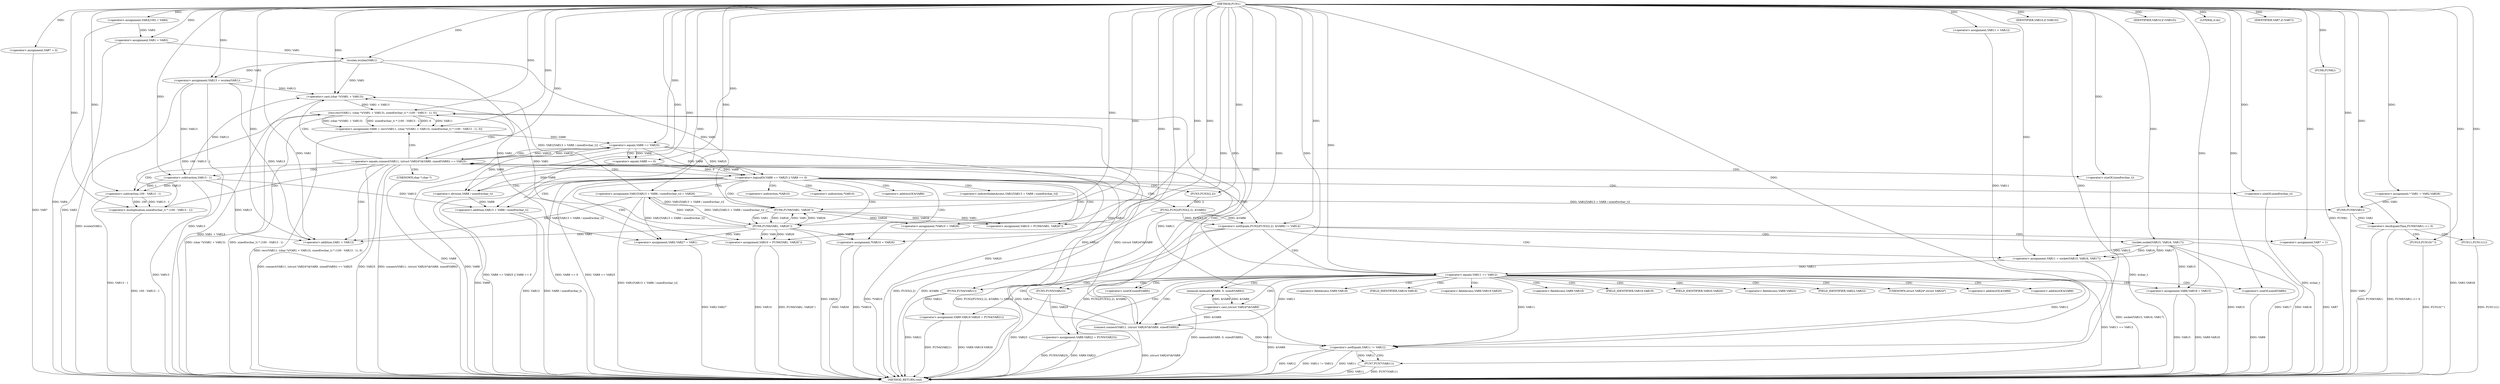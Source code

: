 digraph FUN1 {  
"1000100" [label = "(METHOD,FUN1)" ]
"1000291" [label = "(METHOD_RETURN,void)" ]
"1000105" [label = "(<operator>.assignment,VAR3[100] = VAR4)" ]
"1000108" [label = "(<operator>.assignment,VAR1 = VAR3)" ]
"1000114" [label = "(<operator>.assignment,VAR7 = 0)" ]
"1000121" [label = "(<operator>.assignment,VAR11 = VAR12)" ]
"1000125" [label = "(<operator>.assignment,VAR13 = wcslen(VAR1))" ]
"1000127" [label = "(wcslen,wcslen(VAR1))" ]
"1000132" [label = "(<operator>.notEquals,FUN2(FUN3(2,2), &VAR6) != VAR14)" ]
"1000133" [label = "(FUN2,FUN2(FUN3(2,2), &VAR6))" ]
"1000134" [label = "(FUN3,FUN3(2,2))" ]
"1000142" [label = "(<operator>.assignment,VAR7 = 1)" ]
"1000145" [label = "(<operator>.assignment,VAR11 = socket(VAR15, VAR16, VAR17))" ]
"1000147" [label = "(socket,socket(VAR15, VAR16, VAR17))" ]
"1000152" [label = "(<operator>.equals,VAR11 == VAR12)" ]
"1000157" [label = "(memset,memset(&VAR9, 0, sizeof(VAR9)))" ]
"1000161" [label = "(<operator>.sizeOf,sizeof(VAR9))" ]
"1000163" [label = "(<operator>.assignment,VAR9.VAR18 = VAR15)" ]
"1000168" [label = "(<operator>.assignment,VAR9.VAR19.VAR20 = FUN4(VAR21))" ]
"1000174" [label = "(FUN4,FUN4(VAR21))" ]
"1000176" [label = "(<operator>.assignment,VAR9.VAR22 = FUN5(VAR23))" ]
"1000180" [label = "(FUN5,FUN5(VAR23))" ]
"1000183" [label = "(<operator>.equals,connect(VAR11, (struct VAR24*)&VAR9, sizeof(VAR9)) == VAR25)" ]
"1000184" [label = "(connect,connect(VAR11, (struct VAR24*)&VAR9, sizeof(VAR9)))" ]
"1000186" [label = "(<operator>.cast,(struct VAR24*)&VAR9)" ]
"1000190" [label = "(<operator>.sizeOf,sizeof(VAR9))" ]
"1000195" [label = "(<operator>.assignment,VAR8 = recv(VAR11, (char *)(VAR1 + VAR13), sizeof(wchar_t) * (100 - VAR13 - 1), 0))" ]
"1000197" [label = "(recv,recv(VAR11, (char *)(VAR1 + VAR13), sizeof(wchar_t) * (100 - VAR13 - 1), 0))" ]
"1000199" [label = "(<operator>.cast,(char *)(VAR1 + VAR13))" ]
"1000201" [label = "(<operator>.addition,VAR1 + VAR13)" ]
"1000204" [label = "(<operator>.multiplication,sizeof(wchar_t) * (100 - VAR13 - 1))" ]
"1000205" [label = "(<operator>.sizeOf,sizeof(wchar_t))" ]
"1000207" [label = "(<operator>.subtraction,100 - VAR13 - 1)" ]
"1000209" [label = "(<operator>.subtraction,VAR13 - 1)" ]
"1000214" [label = "(<operator>.logicalOr,VAR8 == VAR25 || VAR8 == 0)" ]
"1000215" [label = "(<operator>.equals,VAR8 == VAR25)" ]
"1000218" [label = "(<operator>.equals,VAR8 == 0)" ]
"1000223" [label = "(<operator>.assignment,VAR1[VAR13 + VAR8 / sizeof(wchar_t)] = VAR26)" ]
"1000226" [label = "(<operator>.addition,VAR13 + VAR8 / sizeof(wchar_t))" ]
"1000228" [label = "(<operator>.division,VAR8 / sizeof(wchar_t))" ]
"1000230" [label = "(<operator>.sizeOf,sizeof(wchar_t))" ]
"1000233" [label = "(<operator>.assignment,VAR10 = FUN6(VAR1, VAR26''))" ]
"1000235" [label = "(FUN6,FUN6(VAR1, VAR26''))" ]
"1000239" [label = "(IDENTIFIER,VAR10,if (VAR10))" ]
"1000241" [label = "(<operator>.assignment,*VAR10 = VAR26)" ]
"1000245" [label = "(<operator>.assignment,VAR10 = FUN6(VAR1, VAR26''))" ]
"1000247" [label = "(FUN6,FUN6(VAR1, VAR26''))" ]
"1000251" [label = "(IDENTIFIER,VAR10,if (VAR10))" ]
"1000253" [label = "(<operator>.assignment,*VAR10 = VAR26)" ]
"1000257" [label = "(LITERAL,0,do)" ]
"1000259" [label = "(<operator>.notEquals,VAR11 != VAR12)" ]
"1000263" [label = "(FUN7,FUN7(VAR11))" ]
"1000266" [label = "(IDENTIFIER,VAR7,if (VAR7))" ]
"1000268" [label = "(FUN8,FUN8())" ]
"1000269" [label = "(<operator>.assignment,VAR2.VAR27 = VAR1)" ]
"1000276" [label = "(<operator>.assignment,* VAR1 = VAR2.VAR28)" ]
"1000282" [label = "(<operator>.lessEqualsThan,FUN9(VAR1) <= 0)" ]
"1000283" [label = "(FUN9,FUN9(VAR1))" ]
"1000287" [label = "(FUN10,FUN10(\"\"))" ]
"1000289" [label = "(FUN11,FUN11(1))" ]
"1000137" [label = "(<operator>.addressOf,&VAR6)" ]
"1000158" [label = "(<operator>.addressOf,&VAR9)" ]
"1000164" [label = "(<operator>.fieldAccess,VAR9.VAR18)" ]
"1000166" [label = "(FIELD_IDENTIFIER,VAR18,VAR18)" ]
"1000169" [label = "(<operator>.fieldAccess,VAR9.VAR19.VAR20)" ]
"1000170" [label = "(<operator>.fieldAccess,VAR9.VAR19)" ]
"1000172" [label = "(FIELD_IDENTIFIER,VAR19,VAR19)" ]
"1000173" [label = "(FIELD_IDENTIFIER,VAR20,VAR20)" ]
"1000177" [label = "(<operator>.fieldAccess,VAR9.VAR22)" ]
"1000179" [label = "(FIELD_IDENTIFIER,VAR22,VAR22)" ]
"1000187" [label = "(UNKNOWN,struct VAR24*,struct VAR24*)" ]
"1000188" [label = "(<operator>.addressOf,&VAR9)" ]
"1000200" [label = "(UNKNOWN,char *,char *)" ]
"1000224" [label = "(<operator>.indirectIndexAccess,VAR1[VAR13 + VAR8 / sizeof(wchar_t)])" ]
"1000242" [label = "(<operator>.indirection,*VAR10)" ]
"1000254" [label = "(<operator>.indirection,*VAR10)" ]
  "1000180" -> "1000291"  [ label = "DDG: VAR23"] 
  "1000108" -> "1000291"  [ label = "DDG: VAR3"] 
  "1000259" -> "1000291"  [ label = "DDG: VAR12"] 
  "1000259" -> "1000291"  [ label = "DDG: VAR11 != VAR12"] 
  "1000186" -> "1000291"  [ label = "DDG: &VAR9"] 
  "1000163" -> "1000291"  [ label = "DDG: VAR9.VAR18"] 
  "1000259" -> "1000291"  [ label = "DDG: VAR11"] 
  "1000184" -> "1000291"  [ label = "DDG: (struct VAR24*)&VAR9"] 
  "1000125" -> "1000291"  [ label = "DDG: VAR13"] 
  "1000199" -> "1000291"  [ label = "DDG: VAR1 + VAR13"] 
  "1000226" -> "1000291"  [ label = "DDG: VAR13"] 
  "1000207" -> "1000291"  [ label = "DDG: VAR13 - 1"] 
  "1000282" -> "1000291"  [ label = "DDG: FUN9(VAR1) <= 0"] 
  "1000283" -> "1000291"  [ label = "DDG: VAR1"] 
  "1000209" -> "1000291"  [ label = "DDG: VAR13"] 
  "1000105" -> "1000291"  [ label = "DDG: VAR4"] 
  "1000168" -> "1000291"  [ label = "DDG: VAR9.VAR19.VAR20"] 
  "1000215" -> "1000291"  [ label = "DDG: VAR8"] 
  "1000157" -> "1000291"  [ label = "DDG: memset(&VAR9, 0, sizeof(VAR9))"] 
  "1000287" -> "1000291"  [ label = "DDG: FUN10(\"\")"] 
  "1000218" -> "1000291"  [ label = "DDG: VAR8"] 
  "1000215" -> "1000291"  [ label = "DDG: VAR25"] 
  "1000226" -> "1000291"  [ label = "DDG: VAR8 / sizeof(wchar_t)"] 
  "1000214" -> "1000291"  [ label = "DDG: VAR8 == VAR25 || VAR8 == 0"] 
  "1000253" -> "1000291"  [ label = "DDG: *VAR10"] 
  "1000205" -> "1000291"  [ label = "DDG: wchar_t"] 
  "1000132" -> "1000291"  [ label = "DDG: FUN2(FUN3(2,2), &VAR6) != VAR14"] 
  "1000132" -> "1000291"  [ label = "DDG: VAR14"] 
  "1000183" -> "1000291"  [ label = "DDG: connect(VAR11, (struct VAR24*)&VAR9, sizeof(VAR9))"] 
  "1000152" -> "1000291"  [ label = "DDG: VAR11 == VAR12"] 
  "1000268" -> "1000291"  [ label = "DDG: FUN8()"] 
  "1000228" -> "1000291"  [ label = "DDG: VAR8"] 
  "1000163" -> "1000291"  [ label = "DDG: VAR15"] 
  "1000289" -> "1000291"  [ label = "DDG: FUN11(1)"] 
  "1000133" -> "1000291"  [ label = "DDG: FUN3(2,2)"] 
  "1000190" -> "1000291"  [ label = "DDG: VAR9"] 
  "1000114" -> "1000291"  [ label = "DDG: VAR7"] 
  "1000263" -> "1000291"  [ label = "DDG: FUN7(VAR11)"] 
  "1000176" -> "1000291"  [ label = "DDG: FUN5(VAR23)"] 
  "1000263" -> "1000291"  [ label = "DDG: VAR11"] 
  "1000214" -> "1000291"  [ label = "DDG: VAR8 == 0"] 
  "1000147" -> "1000291"  [ label = "DDG: VAR16"] 
  "1000147" -> "1000291"  [ label = "DDG: VAR15"] 
  "1000204" -> "1000291"  [ label = "DDG: 100 - VAR13 - 1"] 
  "1000125" -> "1000291"  [ label = "DDG: wcslen(VAR1)"] 
  "1000230" -> "1000291"  [ label = "DDG: wchar_t"] 
  "1000276" -> "1000291"  [ label = "DDG: VAR2.VAR28"] 
  "1000132" -> "1000291"  [ label = "DDG: FUN2(FUN3(2,2), &VAR6)"] 
  "1000195" -> "1000291"  [ label = "DDG: recv(VAR11, (char *)(VAR1 + VAR13), sizeof(wchar_t) * (100 - VAR13 - 1), 0)"] 
  "1000197" -> "1000291"  [ label = "DDG: (char *)(VAR1 + VAR13)"] 
  "1000241" -> "1000291"  [ label = "DDG: *VAR10"] 
  "1000142" -> "1000291"  [ label = "DDG: VAR7"] 
  "1000214" -> "1000291"  [ label = "DDG: VAR8 == VAR25"] 
  "1000176" -> "1000291"  [ label = "DDG: VAR9.VAR22"] 
  "1000269" -> "1000291"  [ label = "DDG: VAR2.VAR27"] 
  "1000147" -> "1000291"  [ label = "DDG: VAR17"] 
  "1000253" -> "1000291"  [ label = "DDG: VAR26"] 
  "1000245" -> "1000291"  [ label = "DDG: VAR10"] 
  "1000282" -> "1000291"  [ label = "DDG: FUN9(VAR1)"] 
  "1000145" -> "1000291"  [ label = "DDG: socket(VAR15, VAR16, VAR17)"] 
  "1000183" -> "1000291"  [ label = "DDG: connect(VAR11, (struct VAR24*)&VAR9, sizeof(VAR9)) == VAR25"] 
  "1000183" -> "1000291"  [ label = "DDG: VAR25"] 
  "1000168" -> "1000291"  [ label = "DDG: FUN4(VAR21)"] 
  "1000133" -> "1000291"  [ label = "DDG: &VAR6"] 
  "1000174" -> "1000291"  [ label = "DDG: VAR21"] 
  "1000245" -> "1000291"  [ label = "DDG: FUN6(VAR1, VAR26'')"] 
  "1000247" -> "1000291"  [ label = "DDG: VAR26"] 
  "1000223" -> "1000291"  [ label = "DDG: VAR1[VAR13 + VAR8 / sizeof(wchar_t)]"] 
  "1000197" -> "1000291"  [ label = "DDG: sizeof(wchar_t) * (100 - VAR13 - 1)"] 
  "1000100" -> "1000105"  [ label = "DDG: "] 
  "1000105" -> "1000108"  [ label = "DDG: VAR3"] 
  "1000100" -> "1000108"  [ label = "DDG: "] 
  "1000100" -> "1000114"  [ label = "DDG: "] 
  "1000100" -> "1000121"  [ label = "DDG: "] 
  "1000127" -> "1000125"  [ label = "DDG: VAR1"] 
  "1000100" -> "1000125"  [ label = "DDG: "] 
  "1000108" -> "1000127"  [ label = "DDG: VAR1"] 
  "1000100" -> "1000127"  [ label = "DDG: "] 
  "1000133" -> "1000132"  [ label = "DDG: FUN3(2,2)"] 
  "1000133" -> "1000132"  [ label = "DDG: &VAR6"] 
  "1000134" -> "1000133"  [ label = "DDG: 2"] 
  "1000100" -> "1000134"  [ label = "DDG: "] 
  "1000100" -> "1000132"  [ label = "DDG: "] 
  "1000100" -> "1000142"  [ label = "DDG: "] 
  "1000147" -> "1000145"  [ label = "DDG: VAR15"] 
  "1000147" -> "1000145"  [ label = "DDG: VAR16"] 
  "1000147" -> "1000145"  [ label = "DDG: VAR17"] 
  "1000100" -> "1000145"  [ label = "DDG: "] 
  "1000100" -> "1000147"  [ label = "DDG: "] 
  "1000145" -> "1000152"  [ label = "DDG: VAR11"] 
  "1000100" -> "1000152"  [ label = "DDG: "] 
  "1000186" -> "1000157"  [ label = "DDG: &VAR9"] 
  "1000100" -> "1000157"  [ label = "DDG: "] 
  "1000100" -> "1000161"  [ label = "DDG: "] 
  "1000147" -> "1000163"  [ label = "DDG: VAR15"] 
  "1000100" -> "1000163"  [ label = "DDG: "] 
  "1000174" -> "1000168"  [ label = "DDG: VAR21"] 
  "1000100" -> "1000174"  [ label = "DDG: "] 
  "1000180" -> "1000176"  [ label = "DDG: VAR23"] 
  "1000100" -> "1000180"  [ label = "DDG: "] 
  "1000184" -> "1000183"  [ label = "DDG: VAR11"] 
  "1000184" -> "1000183"  [ label = "DDG: (struct VAR24*)&VAR9"] 
  "1000152" -> "1000184"  [ label = "DDG: VAR11"] 
  "1000100" -> "1000184"  [ label = "DDG: "] 
  "1000186" -> "1000184"  [ label = "DDG: &VAR9"] 
  "1000157" -> "1000186"  [ label = "DDG: &VAR9"] 
  "1000100" -> "1000190"  [ label = "DDG: "] 
  "1000215" -> "1000183"  [ label = "DDG: VAR25"] 
  "1000100" -> "1000183"  [ label = "DDG: "] 
  "1000197" -> "1000195"  [ label = "DDG: VAR11"] 
  "1000197" -> "1000195"  [ label = "DDG: (char *)(VAR1 + VAR13)"] 
  "1000197" -> "1000195"  [ label = "DDG: sizeof(wchar_t) * (100 - VAR13 - 1)"] 
  "1000197" -> "1000195"  [ label = "DDG: 0"] 
  "1000100" -> "1000195"  [ label = "DDG: "] 
  "1000184" -> "1000197"  [ label = "DDG: VAR11"] 
  "1000100" -> "1000197"  [ label = "DDG: "] 
  "1000199" -> "1000197"  [ label = "DDG: VAR1 + VAR13"] 
  "1000247" -> "1000199"  [ label = "DDG: VAR1"] 
  "1000127" -> "1000199"  [ label = "DDG: VAR1"] 
  "1000223" -> "1000199"  [ label = "DDG: VAR1[VAR13 + VAR8 / sizeof(wchar_t)]"] 
  "1000100" -> "1000199"  [ label = "DDG: "] 
  "1000125" -> "1000199"  [ label = "DDG: VAR13"] 
  "1000209" -> "1000199"  [ label = "DDG: VAR13"] 
  "1000247" -> "1000201"  [ label = "DDG: VAR1"] 
  "1000127" -> "1000201"  [ label = "DDG: VAR1"] 
  "1000223" -> "1000201"  [ label = "DDG: VAR1[VAR13 + VAR8 / sizeof(wchar_t)]"] 
  "1000100" -> "1000201"  [ label = "DDG: "] 
  "1000125" -> "1000201"  [ label = "DDG: VAR13"] 
  "1000209" -> "1000201"  [ label = "DDG: VAR13"] 
  "1000204" -> "1000197"  [ label = "DDG: 100 - VAR13 - 1"] 
  "1000100" -> "1000204"  [ label = "DDG: "] 
  "1000100" -> "1000205"  [ label = "DDG: "] 
  "1000207" -> "1000204"  [ label = "DDG: 100"] 
  "1000207" -> "1000204"  [ label = "DDG: VAR13 - 1"] 
  "1000100" -> "1000207"  [ label = "DDG: "] 
  "1000209" -> "1000207"  [ label = "DDG: VAR13"] 
  "1000209" -> "1000207"  [ label = "DDG: 1"] 
  "1000100" -> "1000209"  [ label = "DDG: "] 
  "1000125" -> "1000209"  [ label = "DDG: VAR13"] 
  "1000215" -> "1000214"  [ label = "DDG: VAR8"] 
  "1000215" -> "1000214"  [ label = "DDG: VAR25"] 
  "1000195" -> "1000215"  [ label = "DDG: VAR8"] 
  "1000100" -> "1000215"  [ label = "DDG: "] 
  "1000183" -> "1000215"  [ label = "DDG: VAR25"] 
  "1000218" -> "1000214"  [ label = "DDG: VAR8"] 
  "1000218" -> "1000214"  [ label = "DDG: 0"] 
  "1000215" -> "1000218"  [ label = "DDG: VAR8"] 
  "1000100" -> "1000218"  [ label = "DDG: "] 
  "1000247" -> "1000223"  [ label = "DDG: VAR26"] 
  "1000100" -> "1000223"  [ label = "DDG: "] 
  "1000209" -> "1000226"  [ label = "DDG: VAR13"] 
  "1000100" -> "1000226"  [ label = "DDG: "] 
  "1000228" -> "1000226"  [ label = "DDG: VAR8"] 
  "1000215" -> "1000228"  [ label = "DDG: VAR8"] 
  "1000218" -> "1000228"  [ label = "DDG: VAR8"] 
  "1000100" -> "1000228"  [ label = "DDG: "] 
  "1000100" -> "1000230"  [ label = "DDG: "] 
  "1000235" -> "1000233"  [ label = "DDG: VAR1"] 
  "1000235" -> "1000233"  [ label = "DDG: VAR26"] 
  "1000100" -> "1000233"  [ label = "DDG: "] 
  "1000223" -> "1000235"  [ label = "DDG: VAR1[VAR13 + VAR8 / sizeof(wchar_t)]"] 
  "1000100" -> "1000235"  [ label = "DDG: "] 
  "1000247" -> "1000235"  [ label = "DDG: VAR1"] 
  "1000127" -> "1000235"  [ label = "DDG: VAR1"] 
  "1000247" -> "1000235"  [ label = "DDG: VAR26"] 
  "1000100" -> "1000239"  [ label = "DDG: "] 
  "1000235" -> "1000241"  [ label = "DDG: VAR26"] 
  "1000100" -> "1000241"  [ label = "DDG: "] 
  "1000247" -> "1000245"  [ label = "DDG: VAR1"] 
  "1000247" -> "1000245"  [ label = "DDG: VAR26"] 
  "1000100" -> "1000245"  [ label = "DDG: "] 
  "1000235" -> "1000247"  [ label = "DDG: VAR1"] 
  "1000223" -> "1000247"  [ label = "DDG: VAR1[VAR13 + VAR8 / sizeof(wchar_t)]"] 
  "1000100" -> "1000247"  [ label = "DDG: "] 
  "1000235" -> "1000247"  [ label = "DDG: VAR26"] 
  "1000100" -> "1000251"  [ label = "DDG: "] 
  "1000247" -> "1000253"  [ label = "DDG: VAR26"] 
  "1000100" -> "1000253"  [ label = "DDG: "] 
  "1000100" -> "1000257"  [ label = "DDG: "] 
  "1000184" -> "1000259"  [ label = "DDG: VAR11"] 
  "1000152" -> "1000259"  [ label = "DDG: VAR11"] 
  "1000121" -> "1000259"  [ label = "DDG: VAR11"] 
  "1000197" -> "1000259"  [ label = "DDG: VAR11"] 
  "1000100" -> "1000259"  [ label = "DDG: "] 
  "1000152" -> "1000259"  [ label = "DDG: VAR12"] 
  "1000259" -> "1000263"  [ label = "DDG: VAR11"] 
  "1000100" -> "1000263"  [ label = "DDG: "] 
  "1000100" -> "1000266"  [ label = "DDG: "] 
  "1000100" -> "1000268"  [ label = "DDG: "] 
  "1000247" -> "1000269"  [ label = "DDG: VAR1"] 
  "1000127" -> "1000269"  [ label = "DDG: VAR1"] 
  "1000223" -> "1000269"  [ label = "DDG: VAR1[VAR13 + VAR8 / sizeof(wchar_t)]"] 
  "1000100" -> "1000269"  [ label = "DDG: "] 
  "1000100" -> "1000276"  [ label = "DDG: "] 
  "1000283" -> "1000282"  [ label = "DDG: VAR1"] 
  "1000276" -> "1000283"  [ label = "DDG: VAR1"] 
  "1000223" -> "1000283"  [ label = "DDG: VAR1[VAR13 + VAR8 / sizeof(wchar_t)]"] 
  "1000100" -> "1000283"  [ label = "DDG: "] 
  "1000100" -> "1000282"  [ label = "DDG: "] 
  "1000100" -> "1000287"  [ label = "DDG: "] 
  "1000100" -> "1000289"  [ label = "DDG: "] 
  "1000132" -> "1000142"  [ label = "CDG: "] 
  "1000132" -> "1000145"  [ label = "CDG: "] 
  "1000132" -> "1000152"  [ label = "CDG: "] 
  "1000132" -> "1000147"  [ label = "CDG: "] 
  "1000152" -> "1000164"  [ label = "CDG: "] 
  "1000152" -> "1000174"  [ label = "CDG: "] 
  "1000152" -> "1000161"  [ label = "CDG: "] 
  "1000152" -> "1000166"  [ label = "CDG: "] 
  "1000152" -> "1000180"  [ label = "CDG: "] 
  "1000152" -> "1000183"  [ label = "CDG: "] 
  "1000152" -> "1000157"  [ label = "CDG: "] 
  "1000152" -> "1000188"  [ label = "CDG: "] 
  "1000152" -> "1000190"  [ label = "CDG: "] 
  "1000152" -> "1000179"  [ label = "CDG: "] 
  "1000152" -> "1000176"  [ label = "CDG: "] 
  "1000152" -> "1000187"  [ label = "CDG: "] 
  "1000152" -> "1000186"  [ label = "CDG: "] 
  "1000152" -> "1000172"  [ label = "CDG: "] 
  "1000152" -> "1000169"  [ label = "CDG: "] 
  "1000152" -> "1000163"  [ label = "CDG: "] 
  "1000152" -> "1000168"  [ label = "CDG: "] 
  "1000152" -> "1000173"  [ label = "CDG: "] 
  "1000152" -> "1000158"  [ label = "CDG: "] 
  "1000152" -> "1000170"  [ label = "CDG: "] 
  "1000152" -> "1000184"  [ label = "CDG: "] 
  "1000152" -> "1000177"  [ label = "CDG: "] 
  "1000183" -> "1000200"  [ label = "CDG: "] 
  "1000183" -> "1000199"  [ label = "CDG: "] 
  "1000183" -> "1000197"  [ label = "CDG: "] 
  "1000183" -> "1000204"  [ label = "CDG: "] 
  "1000183" -> "1000214"  [ label = "CDG: "] 
  "1000183" -> "1000201"  [ label = "CDG: "] 
  "1000183" -> "1000195"  [ label = "CDG: "] 
  "1000183" -> "1000215"  [ label = "CDG: "] 
  "1000183" -> "1000207"  [ label = "CDG: "] 
  "1000183" -> "1000205"  [ label = "CDG: "] 
  "1000183" -> "1000209"  [ label = "CDG: "] 
  "1000214" -> "1000233"  [ label = "CDG: "] 
  "1000214" -> "1000235"  [ label = "CDG: "] 
  "1000214" -> "1000224"  [ label = "CDG: "] 
  "1000214" -> "1000245"  [ label = "CDG: "] 
  "1000214" -> "1000226"  [ label = "CDG: "] 
  "1000214" -> "1000247"  [ label = "CDG: "] 
  "1000214" -> "1000230"  [ label = "CDG: "] 
  "1000214" -> "1000223"  [ label = "CDG: "] 
  "1000214" -> "1000228"  [ label = "CDG: "] 
  "1000214" -> "1000254"  [ label = "CDG: "] 
  "1000214" -> "1000253"  [ label = "CDG: "] 
  "1000214" -> "1000242"  [ label = "CDG: "] 
  "1000214" -> "1000241"  [ label = "CDG: "] 
  "1000214" -> "1000133"  [ label = "CDG: "] 
  "1000214" -> "1000132"  [ label = "CDG: "] 
  "1000214" -> "1000137"  [ label = "CDG: "] 
  "1000214" -> "1000134"  [ label = "CDG: "] 
  "1000215" -> "1000218"  [ label = "CDG: "] 
  "1000259" -> "1000263"  [ label = "CDG: "] 
  "1000282" -> "1000289"  [ label = "CDG: "] 
  "1000282" -> "1000287"  [ label = "CDG: "] 
}
